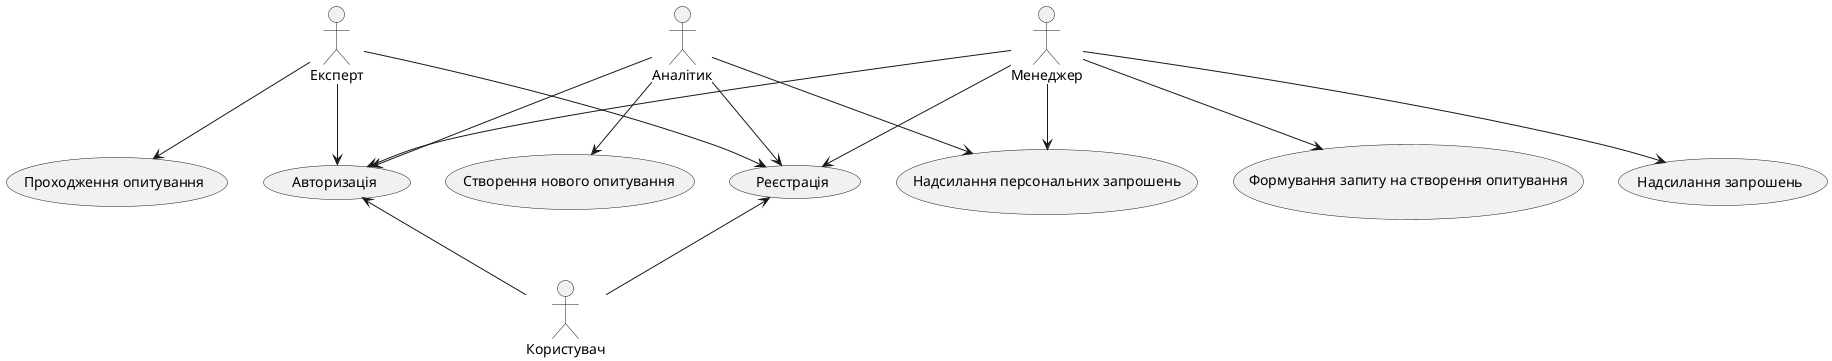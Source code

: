 @startuml

    actor "Користувач" as User

    actor "Менеджер" as Manager
    actor "Аналітик" as Analyst
    actor "Експерт" as Expert
    

    usecase "Реєстрація" as SE_11
    usecase "Створення нового опитування" as SE_12
    usecase "Надсилання запрошень" as SE_13
    usecase "Надсилання персональних запрошень" as SE_14
    usecase "Проходження опитування" as SE_15
    usecase "Авторизація" as SE_16
    usecase "Формування запиту на створення опитування" as SE_17
    
    User -u-> SE_11
    User -u-> SE_16
    
    Manager --> SE_11
    Manager --> SE_16
    Manager --> SE_13
    Manager --> SE_14
    Manager --> SE_17

    Analyst --> SE_11
    Analyst --> SE_16
    Analyst --> SE_12
    Analyst --> SE_14

    Expert --> SE_11
    Expert --> SE_16
    Expert --> SE_15

@enduml
